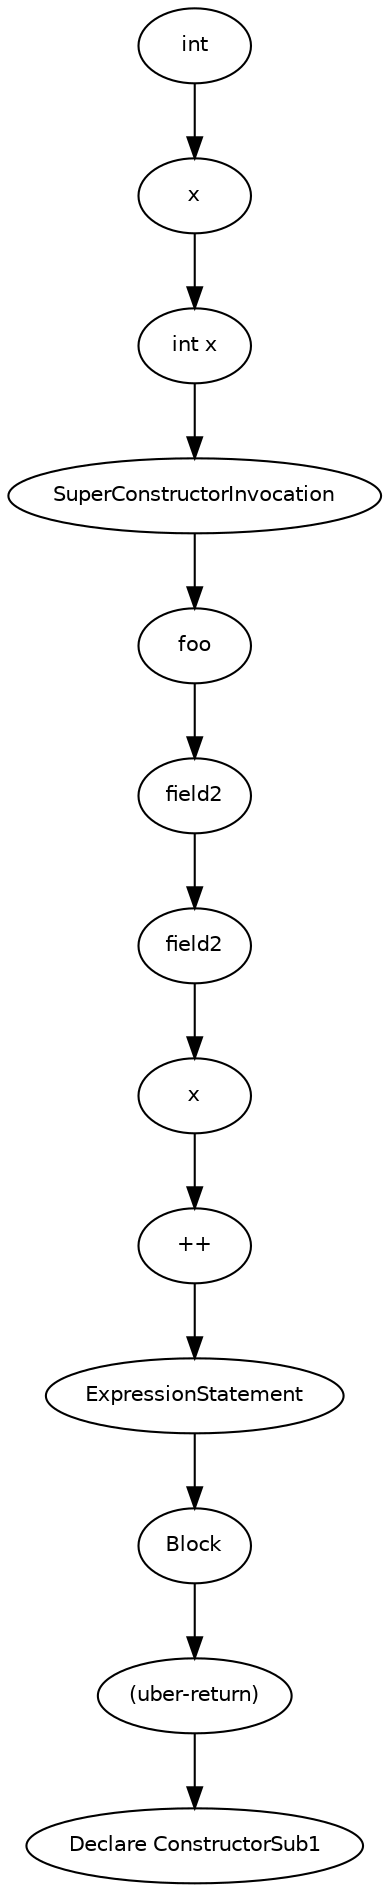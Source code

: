 digraph ConstructorSub1 {
  21 [
    label = Block,
    fontname = Helvetica,
    fontsize = 10
  ];
  19 [
    label = "++",
    fontname = Helvetica,
    fontsize = 10
  ];
  18 [
    label = ExpressionStatement,
    fontname = Helvetica,
    fontsize = 10
  ];
  20 [
    label = x,
    fontname = Helvetica,
    fontsize = 10
  ];
  17 [
    label = SuperConstructorInvocation,
    fontname = Helvetica,
    fontsize = 10
  ];
  8 [
    label = foo,
    fontname = Helvetica,
    fontsize = 10
  ];
  16 [
    label = x,
    fontname = Helvetica,
    fontsize = 10
  ];
  7 [
    label = field2,
    fontname = Helvetica,
    fontsize = 10
  ];
  15 [
    label = int,
    fontname = Helvetica,
    fontsize = 10
  ];
  6 [
    label = field2,
    fontname = Helvetica,
    fontsize = 10
  ];
  14 [
    label = "int x",
    fontname = Helvetica,
    fontsize = 10
  ];
  2 [
    label = "(uber-return)",
    fontname = Helvetica,
    fontsize = 10
  ];
  0 [
    label = "Declare ConstructorSub1",
    fontname = Helvetica,
    fontsize = 10
  ];
  8 -> 7 [
    label = ""
  ];
  18 -> 21 [
    label = ""
  ];
  6 -> 20 [
    label = ""
  ];
  17 -> 8 [
    label = ""
  ];
  2 -> 0 [
    label = ""
  ];
  16 -> 14 [
    label = ""
  ];
  19 -> 18 [
    label = ""
  ];
  15 -> 16 [
    label = ""
  ];
  7 -> 6 [
    label = ""
  ];
  14 -> 17 [
    label = ""
  ];
  21 -> 2 [
    label = ""
  ];
  20 -> 19 [
    label = ""
  ];
}
